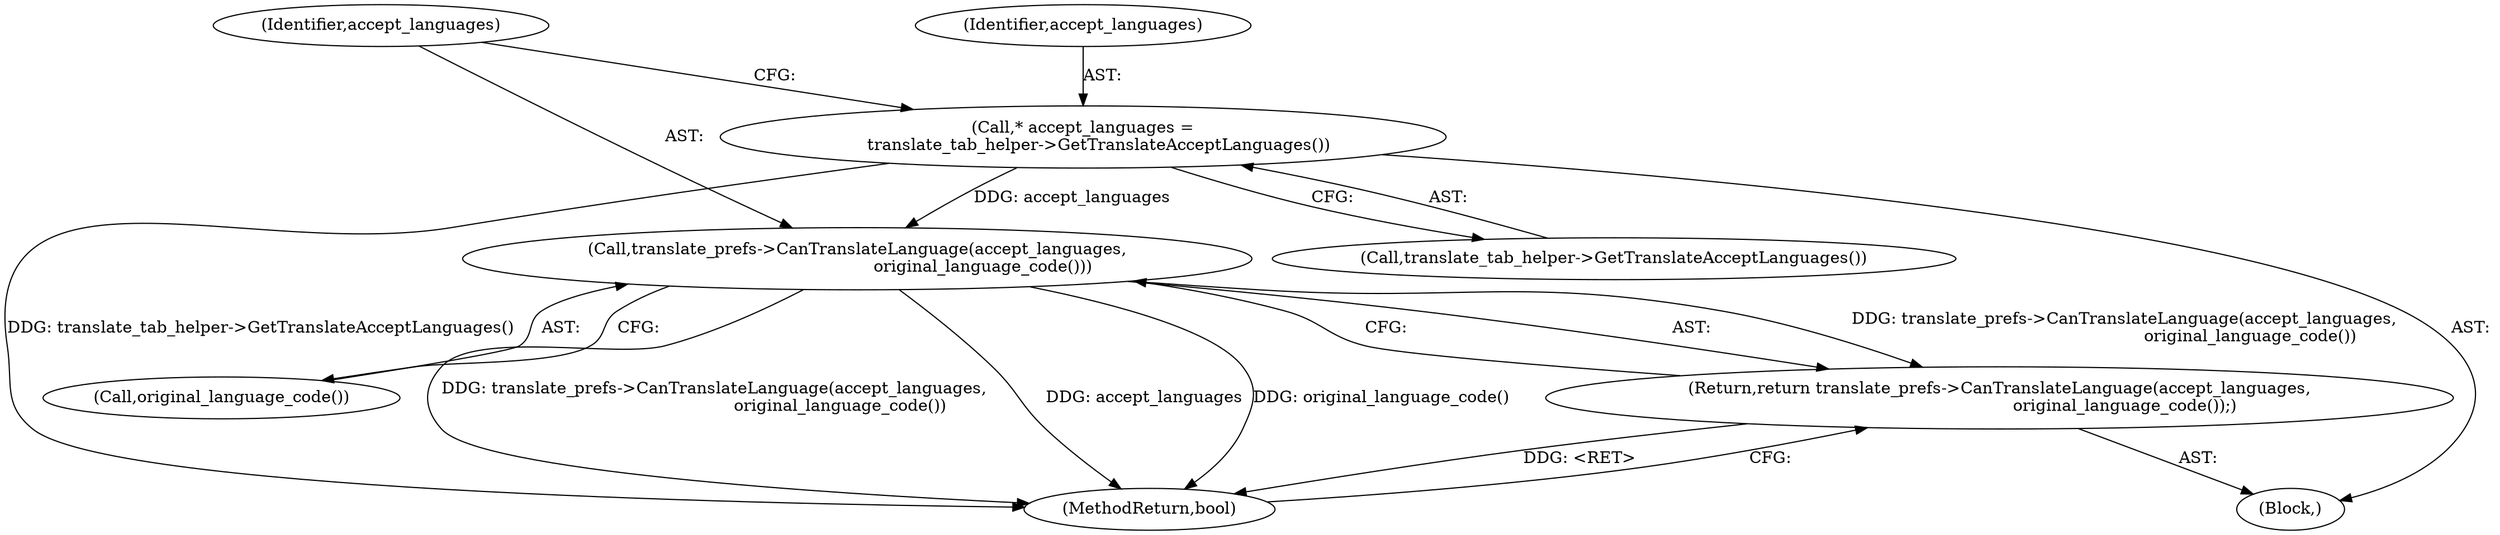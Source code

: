 digraph "0_Chrome_603af455b5641671b18d7d7d166630341d71b63f_0@pointer" {
"1000109" [label="(Call,* accept_languages =\n      translate_tab_helper->GetTranslateAcceptLanguages())"];
"1000113" [label="(Call,translate_prefs->CanTranslateLanguage(accept_languages,\n                                                original_language_code()))"];
"1000112" [label="(Return,return translate_prefs->CanTranslateLanguage(accept_languages,\n                                                original_language_code());)"];
"1000114" [label="(Identifier,accept_languages)"];
"1000101" [label="(Block,)"];
"1000113" [label="(Call,translate_prefs->CanTranslateLanguage(accept_languages,\n                                                original_language_code()))"];
"1000116" [label="(MethodReturn,bool)"];
"1000110" [label="(Identifier,accept_languages)"];
"1000112" [label="(Return,return translate_prefs->CanTranslateLanguage(accept_languages,\n                                                original_language_code());)"];
"1000111" [label="(Call,translate_tab_helper->GetTranslateAcceptLanguages())"];
"1000115" [label="(Call,original_language_code())"];
"1000109" [label="(Call,* accept_languages =\n      translate_tab_helper->GetTranslateAcceptLanguages())"];
"1000109" -> "1000101"  [label="AST: "];
"1000109" -> "1000111"  [label="CFG: "];
"1000110" -> "1000109"  [label="AST: "];
"1000111" -> "1000109"  [label="AST: "];
"1000114" -> "1000109"  [label="CFG: "];
"1000109" -> "1000116"  [label="DDG: translate_tab_helper->GetTranslateAcceptLanguages()"];
"1000109" -> "1000113"  [label="DDG: accept_languages"];
"1000113" -> "1000112"  [label="AST: "];
"1000113" -> "1000115"  [label="CFG: "];
"1000114" -> "1000113"  [label="AST: "];
"1000115" -> "1000113"  [label="AST: "];
"1000112" -> "1000113"  [label="CFG: "];
"1000113" -> "1000116"  [label="DDG: accept_languages"];
"1000113" -> "1000116"  [label="DDG: original_language_code()"];
"1000113" -> "1000116"  [label="DDG: translate_prefs->CanTranslateLanguage(accept_languages,\n                                                original_language_code())"];
"1000113" -> "1000112"  [label="DDG: translate_prefs->CanTranslateLanguage(accept_languages,\n                                                original_language_code())"];
"1000112" -> "1000101"  [label="AST: "];
"1000116" -> "1000112"  [label="CFG: "];
"1000112" -> "1000116"  [label="DDG: <RET>"];
}
